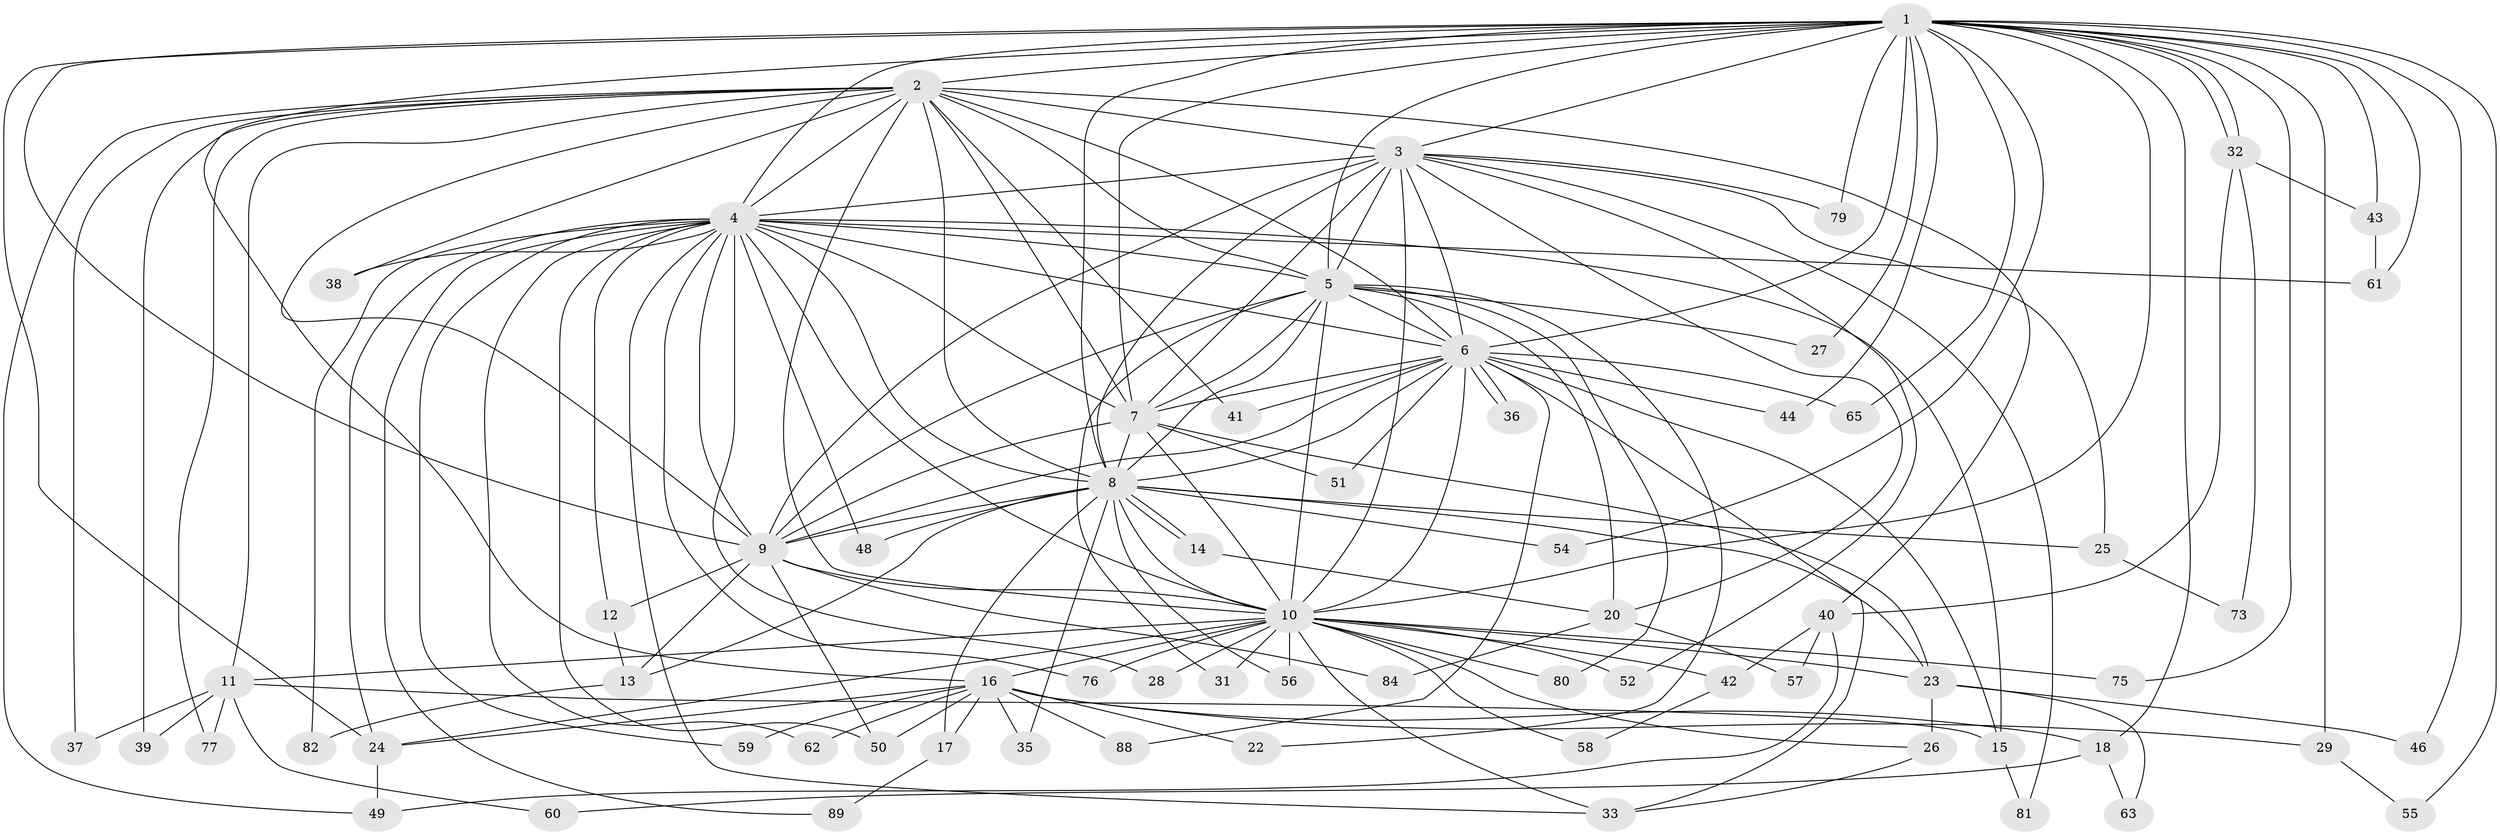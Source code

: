 // original degree distribution, {24: 0.021739130434782608, 20: 0.021739130434782608, 15: 0.021739130434782608, 13: 0.010869565217391304, 21: 0.010869565217391304, 14: 0.010869565217391304, 27: 0.010869565217391304, 7: 0.010869565217391304, 3: 0.1956521739130435, 4: 0.06521739130434782, 11: 0.010869565217391304, 2: 0.5543478260869565, 6: 0.021739130434782608, 5: 0.03260869565217391}
// Generated by graph-tools (version 1.1) at 2025/41/03/06/25 10:41:38]
// undirected, 68 vertices, 172 edges
graph export_dot {
graph [start="1"]
  node [color=gray90,style=filled];
  1 [super="+34"];
  2 [super="+74"];
  3 [super="+53"];
  4 [super="+21"];
  5 [super="+19"];
  6 [super="+70"];
  7 [super="+92"];
  8 [super="+45"];
  9 [super="+72"];
  10 [super="+91"];
  11 [super="+30"];
  12;
  13 [super="+66"];
  14;
  15 [super="+85"];
  16 [super="+47"];
  17 [super="+78"];
  18;
  20 [super="+83"];
  22;
  23 [super="+87"];
  24 [super="+86"];
  25;
  26 [super="+90"];
  27;
  28;
  29;
  31;
  32;
  33 [super="+68"];
  35;
  36 [super="+71"];
  37;
  38;
  39;
  40 [super="+64"];
  41;
  42;
  43;
  44;
  46;
  48;
  49;
  50 [super="+67"];
  51;
  52;
  54;
  55;
  56;
  57;
  58;
  59;
  60;
  61 [super="+69"];
  62;
  63;
  65;
  73;
  75;
  76;
  77;
  79;
  80;
  81;
  82;
  84;
  88;
  89;
  1 -- 2 [weight=2];
  1 -- 3;
  1 -- 4;
  1 -- 5;
  1 -- 6;
  1 -- 7 [weight=2];
  1 -- 8 [weight=2];
  1 -- 9;
  1 -- 10;
  1 -- 16;
  1 -- 18;
  1 -- 24;
  1 -- 27;
  1 -- 29;
  1 -- 32;
  1 -- 32;
  1 -- 44;
  1 -- 46;
  1 -- 54;
  1 -- 65;
  1 -- 75;
  1 -- 55;
  1 -- 43;
  1 -- 79;
  1 -- 61;
  2 -- 3 [weight=2];
  2 -- 4;
  2 -- 5;
  2 -- 6;
  2 -- 7;
  2 -- 8;
  2 -- 9;
  2 -- 10;
  2 -- 11 [weight=2];
  2 -- 37;
  2 -- 38;
  2 -- 39;
  2 -- 40;
  2 -- 41;
  2 -- 49;
  2 -- 77;
  3 -- 4;
  3 -- 5;
  3 -- 6;
  3 -- 7;
  3 -- 8;
  3 -- 9;
  3 -- 10;
  3 -- 25;
  3 -- 52;
  3 -- 79;
  3 -- 81;
  3 -- 20;
  4 -- 5;
  4 -- 6;
  4 -- 7;
  4 -- 8;
  4 -- 9 [weight=2];
  4 -- 10 [weight=2];
  4 -- 12;
  4 -- 15;
  4 -- 28;
  4 -- 33;
  4 -- 38;
  4 -- 48;
  4 -- 59;
  4 -- 61;
  4 -- 62;
  4 -- 76;
  4 -- 82;
  4 -- 89;
  4 -- 50;
  4 -- 24;
  5 -- 6;
  5 -- 7;
  5 -- 8 [weight=2];
  5 -- 9;
  5 -- 10;
  5 -- 20;
  5 -- 22;
  5 -- 27;
  5 -- 31;
  5 -- 80;
  6 -- 7;
  6 -- 8;
  6 -- 9;
  6 -- 10 [weight=2];
  6 -- 36 [weight=2];
  6 -- 36;
  6 -- 41;
  6 -- 44;
  6 -- 51;
  6 -- 65;
  6 -- 88;
  6 -- 15;
  6 -- 33;
  7 -- 8 [weight=2];
  7 -- 9;
  7 -- 10;
  7 -- 23;
  7 -- 51;
  8 -- 9;
  8 -- 10;
  8 -- 13;
  8 -- 14;
  8 -- 14;
  8 -- 17 [weight=2];
  8 -- 25;
  8 -- 35;
  8 -- 54;
  8 -- 56;
  8 -- 48;
  8 -- 23;
  9 -- 10;
  9 -- 12;
  9 -- 50;
  9 -- 84;
  9 -- 13;
  10 -- 11;
  10 -- 16;
  10 -- 23;
  10 -- 24;
  10 -- 26 [weight=2];
  10 -- 28;
  10 -- 31;
  10 -- 33;
  10 -- 42;
  10 -- 52;
  10 -- 56;
  10 -- 58;
  10 -- 75;
  10 -- 76;
  10 -- 80;
  11 -- 15;
  11 -- 37;
  11 -- 60;
  11 -- 77;
  11 -- 39;
  12 -- 13;
  13 -- 82;
  14 -- 20;
  15 -- 81;
  16 -- 17;
  16 -- 18;
  16 -- 22;
  16 -- 29;
  16 -- 35;
  16 -- 62;
  16 -- 88;
  16 -- 24;
  16 -- 59;
  16 -- 50;
  17 -- 89;
  18 -- 60;
  18 -- 63;
  20 -- 57;
  20 -- 84;
  23 -- 26;
  23 -- 46;
  23 -- 63;
  24 -- 49;
  25 -- 73;
  26 -- 33;
  29 -- 55;
  32 -- 40;
  32 -- 43;
  32 -- 73;
  40 -- 42;
  40 -- 57;
  40 -- 49;
  42 -- 58;
  43 -- 61;
}
